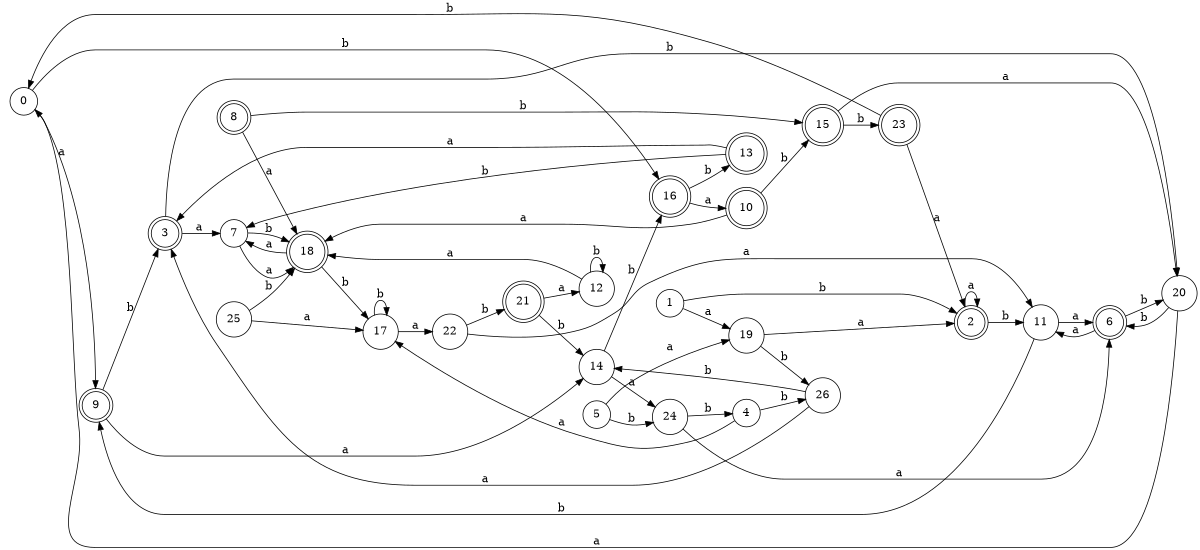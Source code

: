 digraph n22_3 {
__start0 [label="" shape="none"];

rankdir=LR;
size="8,5";

s0 [style="filled", color="black", fillcolor="white" shape="circle", label="0"];
s1 [style="filled", color="black", fillcolor="white" shape="circle", label="1"];
s2 [style="rounded,filled", color="black", fillcolor="white" shape="doublecircle", label="2"];
s3 [style="rounded,filled", color="black", fillcolor="white" shape="doublecircle", label="3"];
s4 [style="filled", color="black", fillcolor="white" shape="circle", label="4"];
s5 [style="filled", color="black", fillcolor="white" shape="circle", label="5"];
s6 [style="rounded,filled", color="black", fillcolor="white" shape="doublecircle", label="6"];
s7 [style="filled", color="black", fillcolor="white" shape="circle", label="7"];
s8 [style="rounded,filled", color="black", fillcolor="white" shape="doublecircle", label="8"];
s9 [style="rounded,filled", color="black", fillcolor="white" shape="doublecircle", label="9"];
s10 [style="rounded,filled", color="black", fillcolor="white" shape="doublecircle", label="10"];
s11 [style="filled", color="black", fillcolor="white" shape="circle", label="11"];
s12 [style="filled", color="black", fillcolor="white" shape="circle", label="12"];
s13 [style="rounded,filled", color="black", fillcolor="white" shape="doublecircle", label="13"];
s14 [style="filled", color="black", fillcolor="white" shape="circle", label="14"];
s15 [style="rounded,filled", color="black", fillcolor="white" shape="doublecircle", label="15"];
s16 [style="rounded,filled", color="black", fillcolor="white" shape="doublecircle", label="16"];
s17 [style="filled", color="black", fillcolor="white" shape="circle", label="17"];
s18 [style="rounded,filled", color="black", fillcolor="white" shape="doublecircle", label="18"];
s19 [style="filled", color="black", fillcolor="white" shape="circle", label="19"];
s20 [style="filled", color="black", fillcolor="white" shape="circle", label="20"];
s21 [style="rounded,filled", color="black", fillcolor="white" shape="doublecircle", label="21"];
s22 [style="filled", color="black", fillcolor="white" shape="circle", label="22"];
s23 [style="rounded,filled", color="black", fillcolor="white" shape="doublecircle", label="23"];
s24 [style="filled", color="black", fillcolor="white" shape="circle", label="24"];
s25 [style="filled", color="black", fillcolor="white" shape="circle", label="25"];
s26 [style="filled", color="black", fillcolor="white" shape="circle", label="26"];
s0 -> s9 [label="a"];
s0 -> s16 [label="b"];
s1 -> s19 [label="a"];
s1 -> s2 [label="b"];
s2 -> s2 [label="a"];
s2 -> s11 [label="b"];
s3 -> s7 [label="a"];
s3 -> s20 [label="b"];
s4 -> s17 [label="a"];
s4 -> s26 [label="b"];
s5 -> s19 [label="a"];
s5 -> s24 [label="b"];
s6 -> s11 [label="a"];
s6 -> s20 [label="b"];
s7 -> s18 [label="a"];
s7 -> s18 [label="b"];
s8 -> s18 [label="a"];
s8 -> s15 [label="b"];
s9 -> s14 [label="a"];
s9 -> s3 [label="b"];
s10 -> s18 [label="a"];
s10 -> s15 [label="b"];
s11 -> s6 [label="a"];
s11 -> s9 [label="b"];
s12 -> s18 [label="a"];
s12 -> s12 [label="b"];
s13 -> s3 [label="a"];
s13 -> s7 [label="b"];
s14 -> s24 [label="a"];
s14 -> s16 [label="b"];
s15 -> s20 [label="a"];
s15 -> s23 [label="b"];
s16 -> s10 [label="a"];
s16 -> s13 [label="b"];
s17 -> s22 [label="a"];
s17 -> s17 [label="b"];
s18 -> s7 [label="a"];
s18 -> s17 [label="b"];
s19 -> s2 [label="a"];
s19 -> s26 [label="b"];
s20 -> s0 [label="a"];
s20 -> s6 [label="b"];
s21 -> s12 [label="a"];
s21 -> s14 [label="b"];
s22 -> s11 [label="a"];
s22 -> s21 [label="b"];
s23 -> s2 [label="a"];
s23 -> s0 [label="b"];
s24 -> s6 [label="a"];
s24 -> s4 [label="b"];
s25 -> s17 [label="a"];
s25 -> s18 [label="b"];
s26 -> s3 [label="a"];
s26 -> s14 [label="b"];

}
